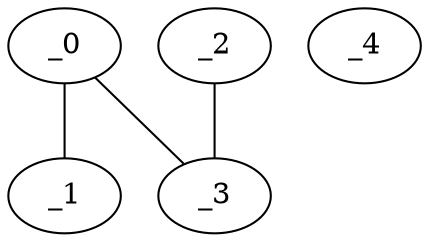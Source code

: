 graph HP1_0121 {
	_0	 [x="0.783815",
		y="2.59722"];
	_1	 [x="0.800409",
		y="0.189523"];
	_0 -- _1;
	_3	 [x="2.09585",
		y="2.86815"];
	_0 -- _3;
	_2	 [x="2.36141",
		y="0.808835"];
	_2 -- _3;
	_4	 [x="2.1867",
		y="2.10138"];
}
